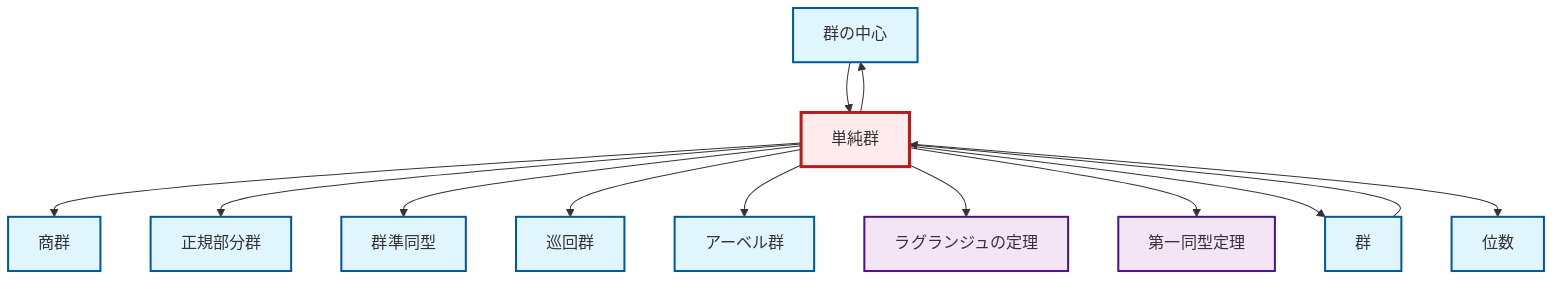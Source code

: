 graph TD
    classDef definition fill:#e1f5fe,stroke:#01579b,stroke-width:2px
    classDef theorem fill:#f3e5f5,stroke:#4a148c,stroke-width:2px
    classDef axiom fill:#fff3e0,stroke:#e65100,stroke-width:2px
    classDef example fill:#e8f5e9,stroke:#1b5e20,stroke-width:2px
    classDef current fill:#ffebee,stroke:#b71c1c,stroke-width:3px
    def-order["位数"]:::definition
    def-center-of-group["群の中心"]:::definition
    thm-first-isomorphism["第一同型定理"]:::theorem
    def-group["群"]:::definition
    def-quotient-group["商群"]:::definition
    def-abelian-group["アーベル群"]:::definition
    thm-lagrange["ラグランジュの定理"]:::theorem
    def-simple-group["単純群"]:::definition
    def-cyclic-group["巡回群"]:::definition
    def-normal-subgroup["正規部分群"]:::definition
    def-homomorphism["群準同型"]:::definition
    def-simple-group --> def-quotient-group
    def-simple-group --> def-normal-subgroup
    def-simple-group --> def-homomorphism
    def-simple-group --> def-cyclic-group
    def-group --> def-simple-group
    def-simple-group --> def-abelian-group
    def-simple-group --> thm-lagrange
    def-simple-group --> def-center-of-group
    def-simple-group --> thm-first-isomorphism
    def-simple-group --> def-group
    def-simple-group --> def-order
    def-center-of-group --> def-simple-group
    class def-simple-group current